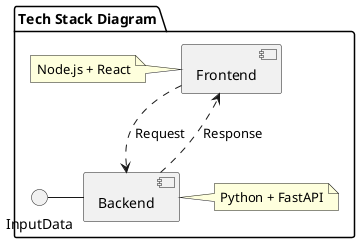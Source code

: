 @startuml component_diagram

package "Tech Stack Diagram" {
    [Frontend] as F
    [Backend] as B

    note left of F
    Node.js + React
    end note

    note right of B
    Python + FastAPI
    end note

    F ..> B : Request
    B ..> F : Response
    InputData - B
}
@enduml